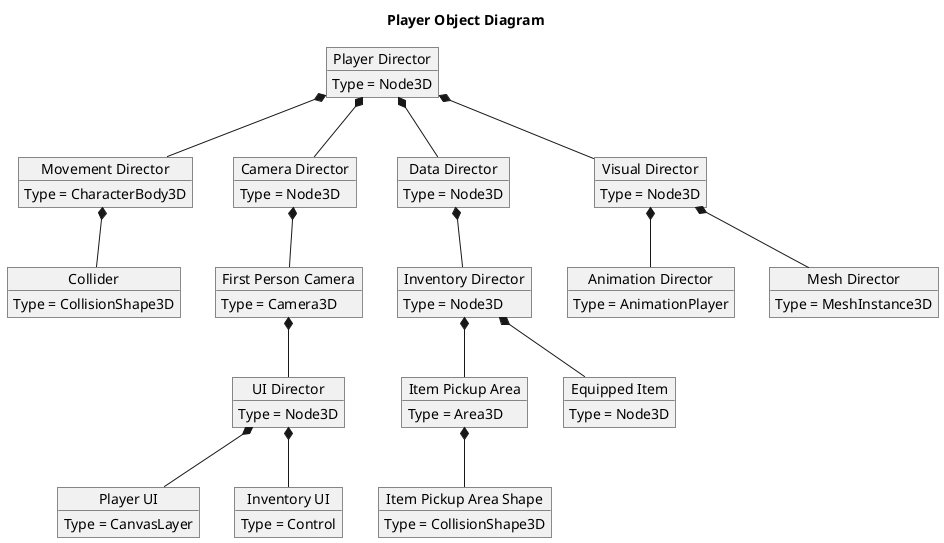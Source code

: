 @startuml Player Object

title Player Object Diagram

object "Player Director" as Player

object "Movement Director" as Movement
object "Camera Director" as Camera
object "Data Director" as Data
object "Visual Director" as Visual
object "Collider" as Collider
object "First Person Camera" as FPS
object "UI Director" as UI_Director
object "Player UI" as PlayerUI
object "Inventory UI" as InventoryUI
object "Animation Director" as Animation
object "Mesh Director" as Mesh
object "Inventory Director" as InventoryDir
object "Item Pickup Area" as PickupArea
object "Item Pickup Area Shape" as PickupShape
object "Equipped Item" as EquippedItem

Player : Type = Node3D
Movement : Type = CharacterBody3D
Camera : Type = Node3D
Data : Type = Node3D
Visual : Type = Node3D
Collider : Type = CollisionShape3D
FPS : Type = Camera3D
UI_Director : Type = Node3D
PlayerUI : Type = CanvasLayer
InventoryUI : Type = Control
Animation : Type = AnimationPlayer
Mesh : Type = MeshInstance3D
InventoryDir : Type = Node3D
PickupArea : Type = Area3D
PickupShape : Type = CollisionShape3D
EquippedItem : Type = Node3D

Player *-- Movement
Player *-- Camera
Player *-- Data
Player *-- Visual
Movement *-- Collider
Camera *-- FPS
FPS *-- UI_Director
UI_Director *-- PlayerUI
UI_Director *-- InventoryUI
Visual *-- Animation
Visual *-- Mesh
Data *-- InventoryDir
InventoryDir *-- PickupArea
PickupArea *-- PickupShape
InventoryDir *-- EquippedItem

@enduml